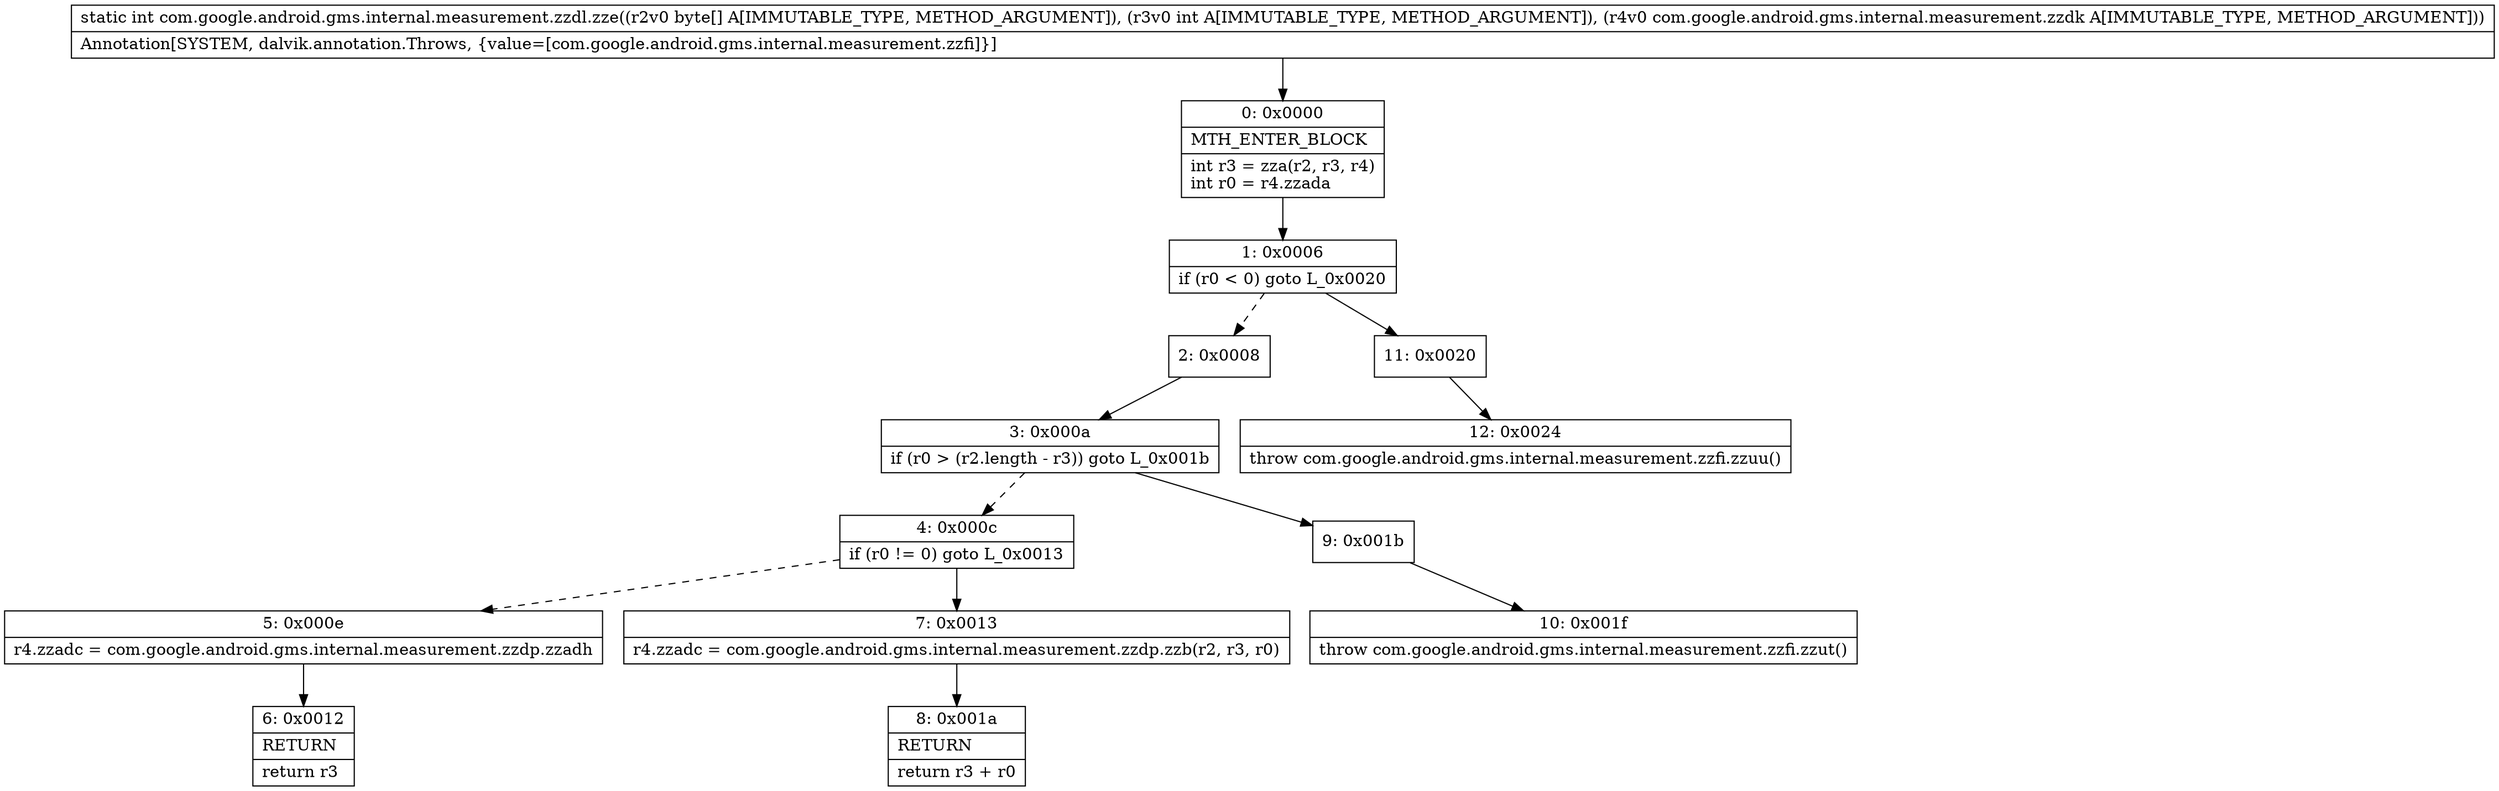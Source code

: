 digraph "CFG forcom.google.android.gms.internal.measurement.zzdl.zze([BILcom\/google\/android\/gms\/internal\/measurement\/zzdk;)I" {
Node_0 [shape=record,label="{0\:\ 0x0000|MTH_ENTER_BLOCK\l|int r3 = zza(r2, r3, r4)\lint r0 = r4.zzada\l}"];
Node_1 [shape=record,label="{1\:\ 0x0006|if (r0 \< 0) goto L_0x0020\l}"];
Node_2 [shape=record,label="{2\:\ 0x0008}"];
Node_3 [shape=record,label="{3\:\ 0x000a|if (r0 \> (r2.length \- r3)) goto L_0x001b\l}"];
Node_4 [shape=record,label="{4\:\ 0x000c|if (r0 != 0) goto L_0x0013\l}"];
Node_5 [shape=record,label="{5\:\ 0x000e|r4.zzadc = com.google.android.gms.internal.measurement.zzdp.zzadh\l}"];
Node_6 [shape=record,label="{6\:\ 0x0012|RETURN\l|return r3\l}"];
Node_7 [shape=record,label="{7\:\ 0x0013|r4.zzadc = com.google.android.gms.internal.measurement.zzdp.zzb(r2, r3, r0)\l}"];
Node_8 [shape=record,label="{8\:\ 0x001a|RETURN\l|return r3 + r0\l}"];
Node_9 [shape=record,label="{9\:\ 0x001b}"];
Node_10 [shape=record,label="{10\:\ 0x001f|throw com.google.android.gms.internal.measurement.zzfi.zzut()\l}"];
Node_11 [shape=record,label="{11\:\ 0x0020}"];
Node_12 [shape=record,label="{12\:\ 0x0024|throw com.google.android.gms.internal.measurement.zzfi.zzuu()\l}"];
MethodNode[shape=record,label="{static int com.google.android.gms.internal.measurement.zzdl.zze((r2v0 byte[] A[IMMUTABLE_TYPE, METHOD_ARGUMENT]), (r3v0 int A[IMMUTABLE_TYPE, METHOD_ARGUMENT]), (r4v0 com.google.android.gms.internal.measurement.zzdk A[IMMUTABLE_TYPE, METHOD_ARGUMENT]))  | Annotation[SYSTEM, dalvik.annotation.Throws, \{value=[com.google.android.gms.internal.measurement.zzfi]\}]\l}"];
MethodNode -> Node_0;
Node_0 -> Node_1;
Node_1 -> Node_2[style=dashed];
Node_1 -> Node_11;
Node_2 -> Node_3;
Node_3 -> Node_4[style=dashed];
Node_3 -> Node_9;
Node_4 -> Node_5[style=dashed];
Node_4 -> Node_7;
Node_5 -> Node_6;
Node_7 -> Node_8;
Node_9 -> Node_10;
Node_11 -> Node_12;
}

